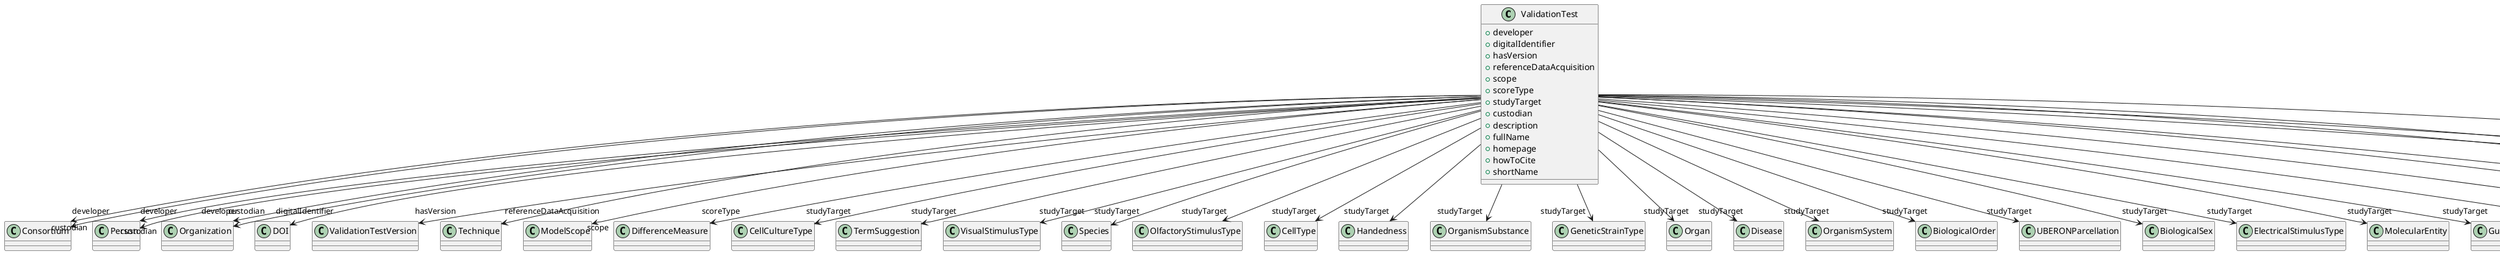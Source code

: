 @startuml
class ValidationTest {
+developer
+digitalIdentifier
+hasVersion
+referenceDataAcquisition
+scope
+scoreType
+studyTarget
+custodian
+description
+fullName
+homepage
+howToCite
+shortName

}
ValidationTest -d-> "developer" Consortium
ValidationTest -d-> "developer" Person
ValidationTest -d-> "developer" Organization
ValidationTest -d-> "digitalIdentifier" DOI
ValidationTest -d-> "hasVersion" ValidationTestVersion
ValidationTest -d-> "referenceDataAcquisition" Technique
ValidationTest -d-> "scope" ModelScope
ValidationTest -d-> "scoreType" DifferenceMeasure
ValidationTest -d-> "studyTarget" CellCultureType
ValidationTest -d-> "studyTarget" TermSuggestion
ValidationTest -d-> "studyTarget" VisualStimulusType
ValidationTest -d-> "studyTarget" Species
ValidationTest -d-> "studyTarget" OlfactoryStimulusType
ValidationTest -d-> "studyTarget" CellType
ValidationTest -d-> "studyTarget" Handedness
ValidationTest -d-> "studyTarget" OrganismSubstance
ValidationTest -d-> "studyTarget" GeneticStrainType
ValidationTest -d-> "studyTarget" Organ
ValidationTest -d-> "studyTarget" Disease
ValidationTest -d-> "studyTarget" OrganismSystem
ValidationTest -d-> "studyTarget" BiologicalOrder
ValidationTest -d-> "studyTarget" UBERONParcellation
ValidationTest -d-> "studyTarget" BiologicalSex
ValidationTest -d-> "studyTarget" ElectricalStimulusType
ValidationTest -d-> "studyTarget" MolecularEntity
ValidationTest -d-> "studyTarget" GustatoryStimulusType
ValidationTest -d-> "studyTarget" AuditoryStimulusType
ValidationTest -d-> "studyTarget" TactileStimulusType
ValidationTest -d-> "studyTarget" SubcellularEntity
ValidationTest -d-> "studyTarget" OpticalStimulusType
ValidationTest -d-> "studyTarget" BreedingType
ValidationTest -d-> "studyTarget" DiseaseModel
ValidationTest -d-> "studyTarget" CustomAnatomicalEntity
ValidationTest -d-> "studyTarget" ParcellationEntityVersion
ValidationTest -d-> "studyTarget" ParcellationEntity
ValidationTest -d-> "custodian" Consortium
ValidationTest -d-> "custodian" Person
ValidationTest -d-> "custodian" Organization

@enduml